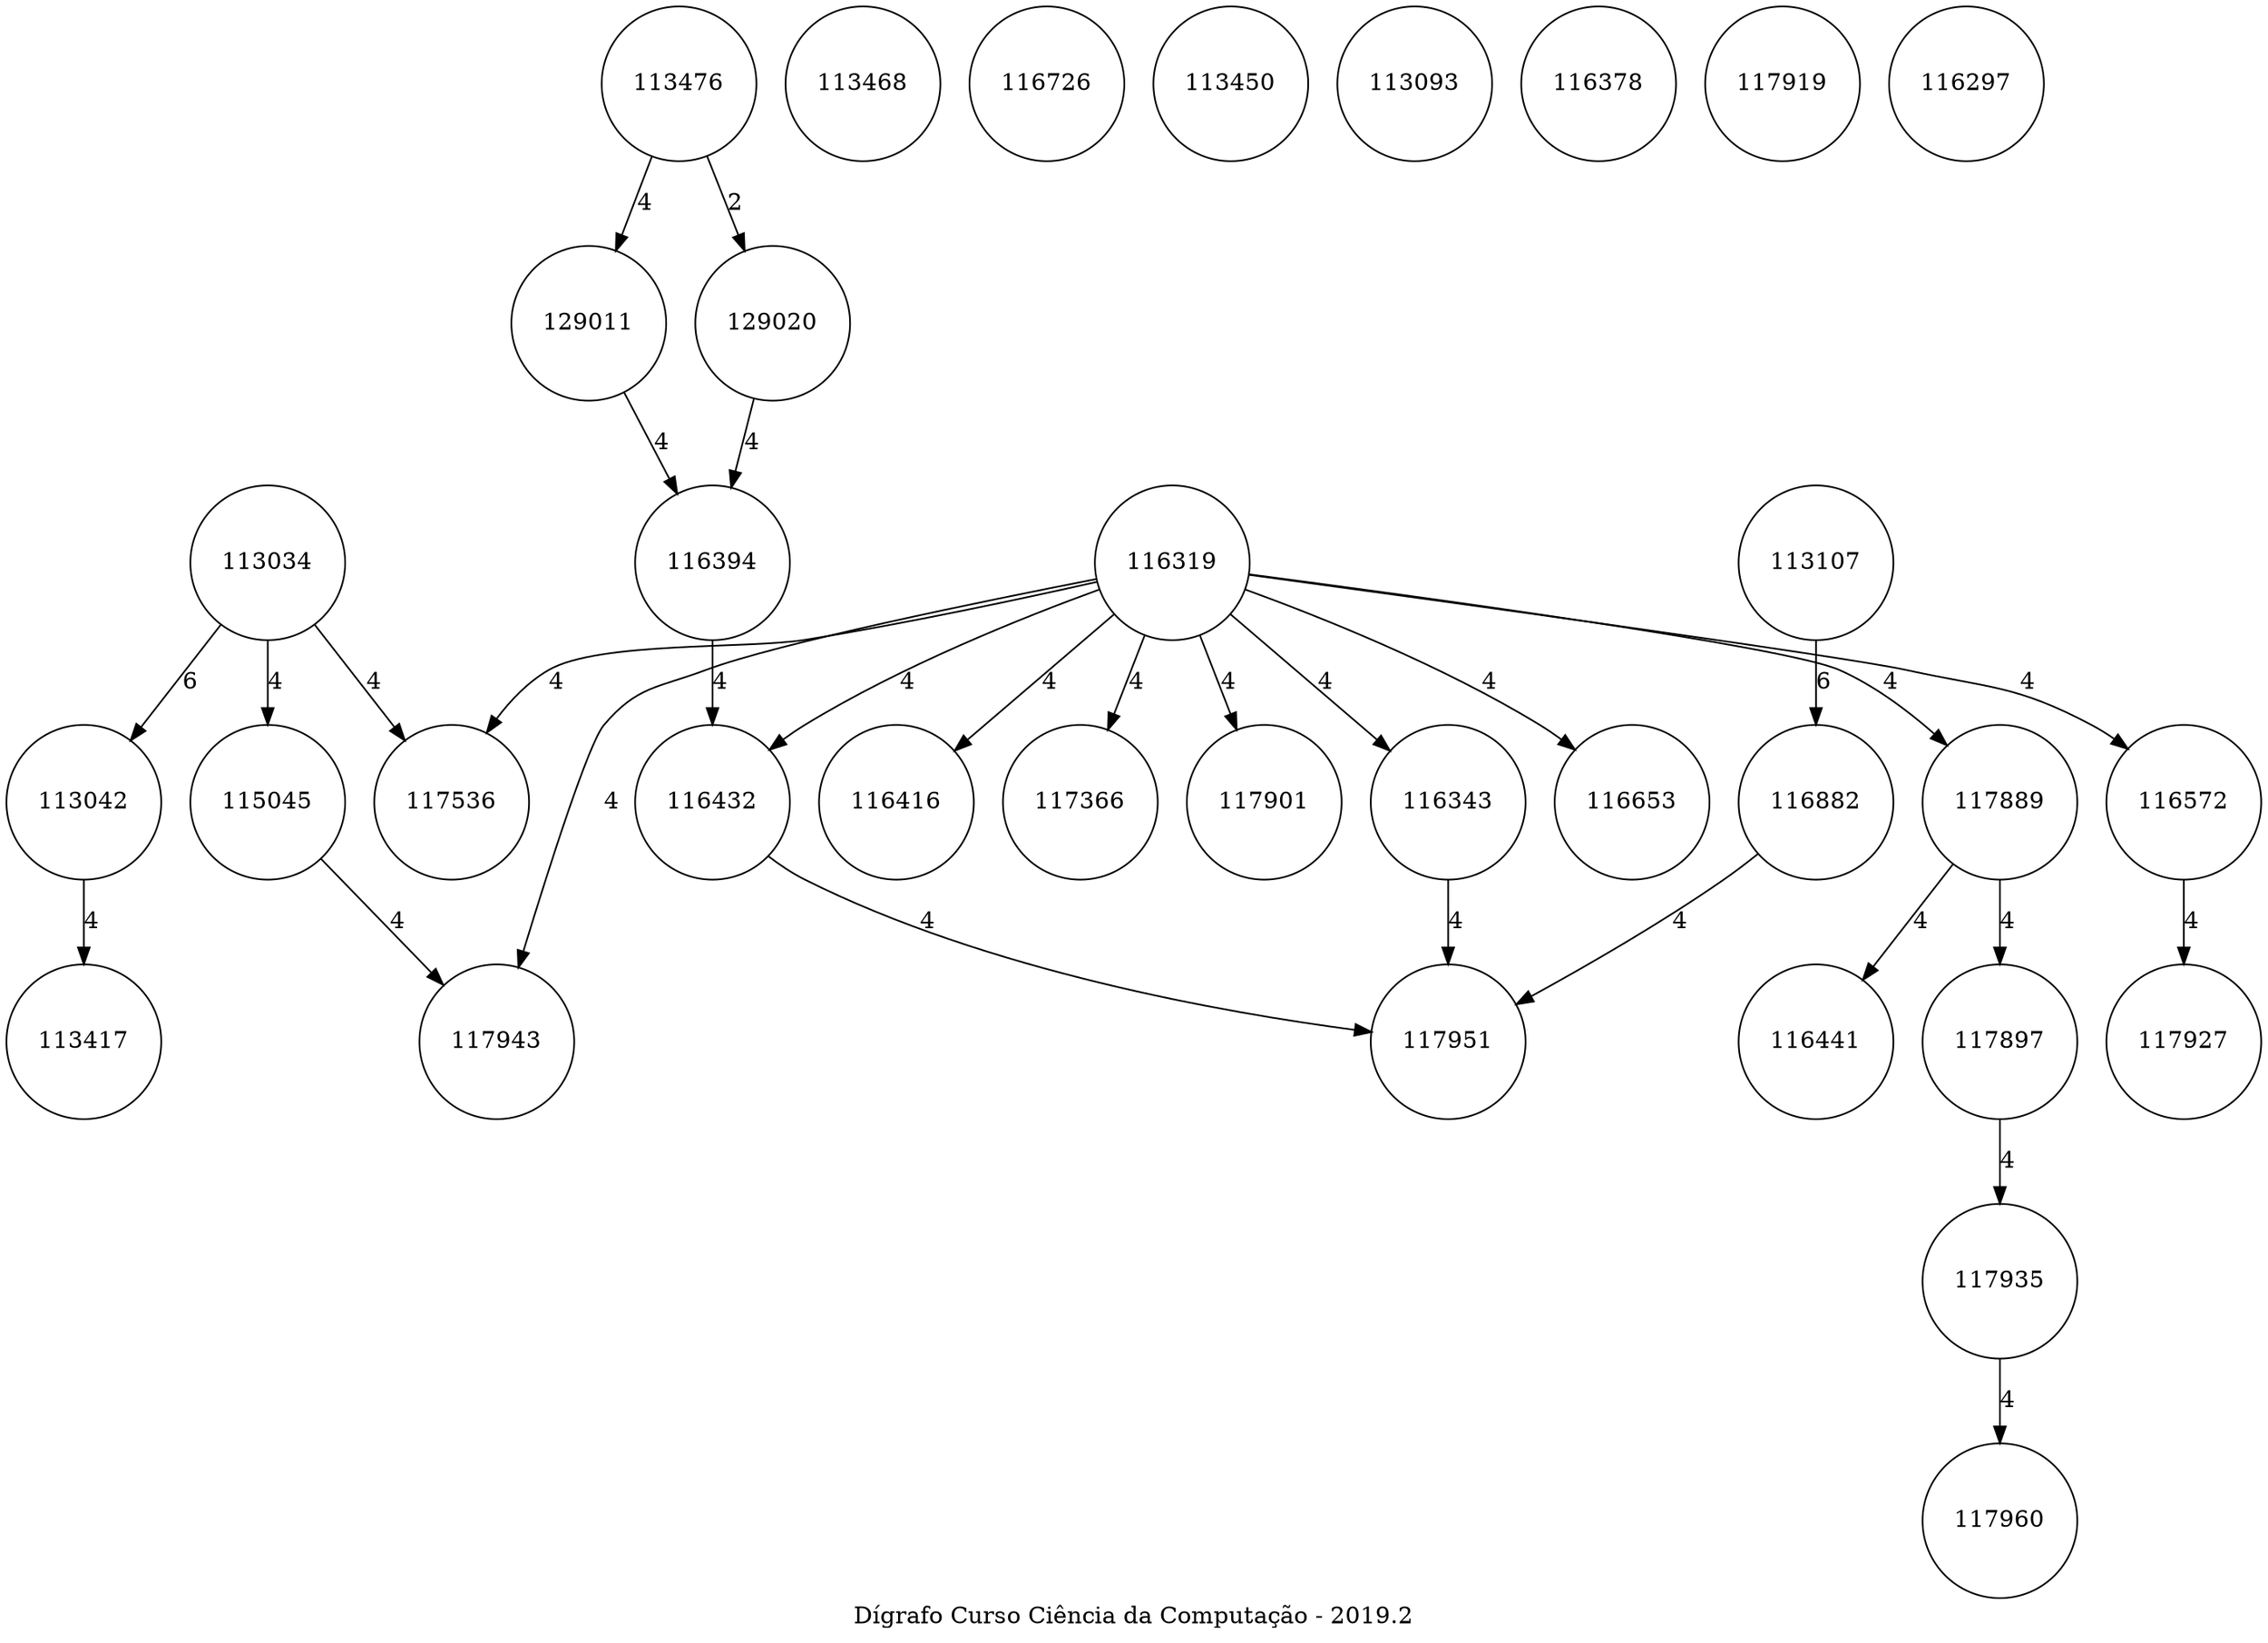 digraph G {
 label = "Dígrafo Curso Ciência da Computação - 2019.2" 
node [shape=circle]
113034 -> 113042 [label="6"];
113034 -> 115045 [label="4"];
113034 -> 117536 [label="4"];
113468;
113476 -> 129011 [label="4"];
113476 -> 129020 [label="2"];
116726;
113450;
129011 -> 116394 [label="4"];
129020 -> 116394 [label="4"];
113042 -> 113417 [label="4"];
113093;
116319 -> 117889 [label="4"];
116319 -> 117366 [label="4"];
116319 -> 117901 [label="4"];
116319 -> 116572 [label="4"];
116319 -> 116343 [label="4"];
116319 -> 116653 [label="4"];
116319 -> 116432 [label="4"];
116319 -> 116416 [label="4"];
116319 -> 117943 [label="4"];
116319 -> 117536 [label="4"];
116394 -> 116432 [label="4"];
117889 -> 117897 [label="4"];
117889 -> 116441 [label="4"];
113107 -> 116882 [label="6"];
113417;
115045 -> 117943 [label="4"];
117366;
117897 -> 117935 [label="4"];
117901;
116572 -> 117927 [label="4"];
116343 -> 117951 [label="4"];
117935 -> 117960 [label="4"];
116441;
116378;
116653;
116432 -> 117951 [label="4"];
117960;
116882 -> 117951 [label="4"];
116416;
117943;
117536;
117951;
117927;
117919;
116297;

}